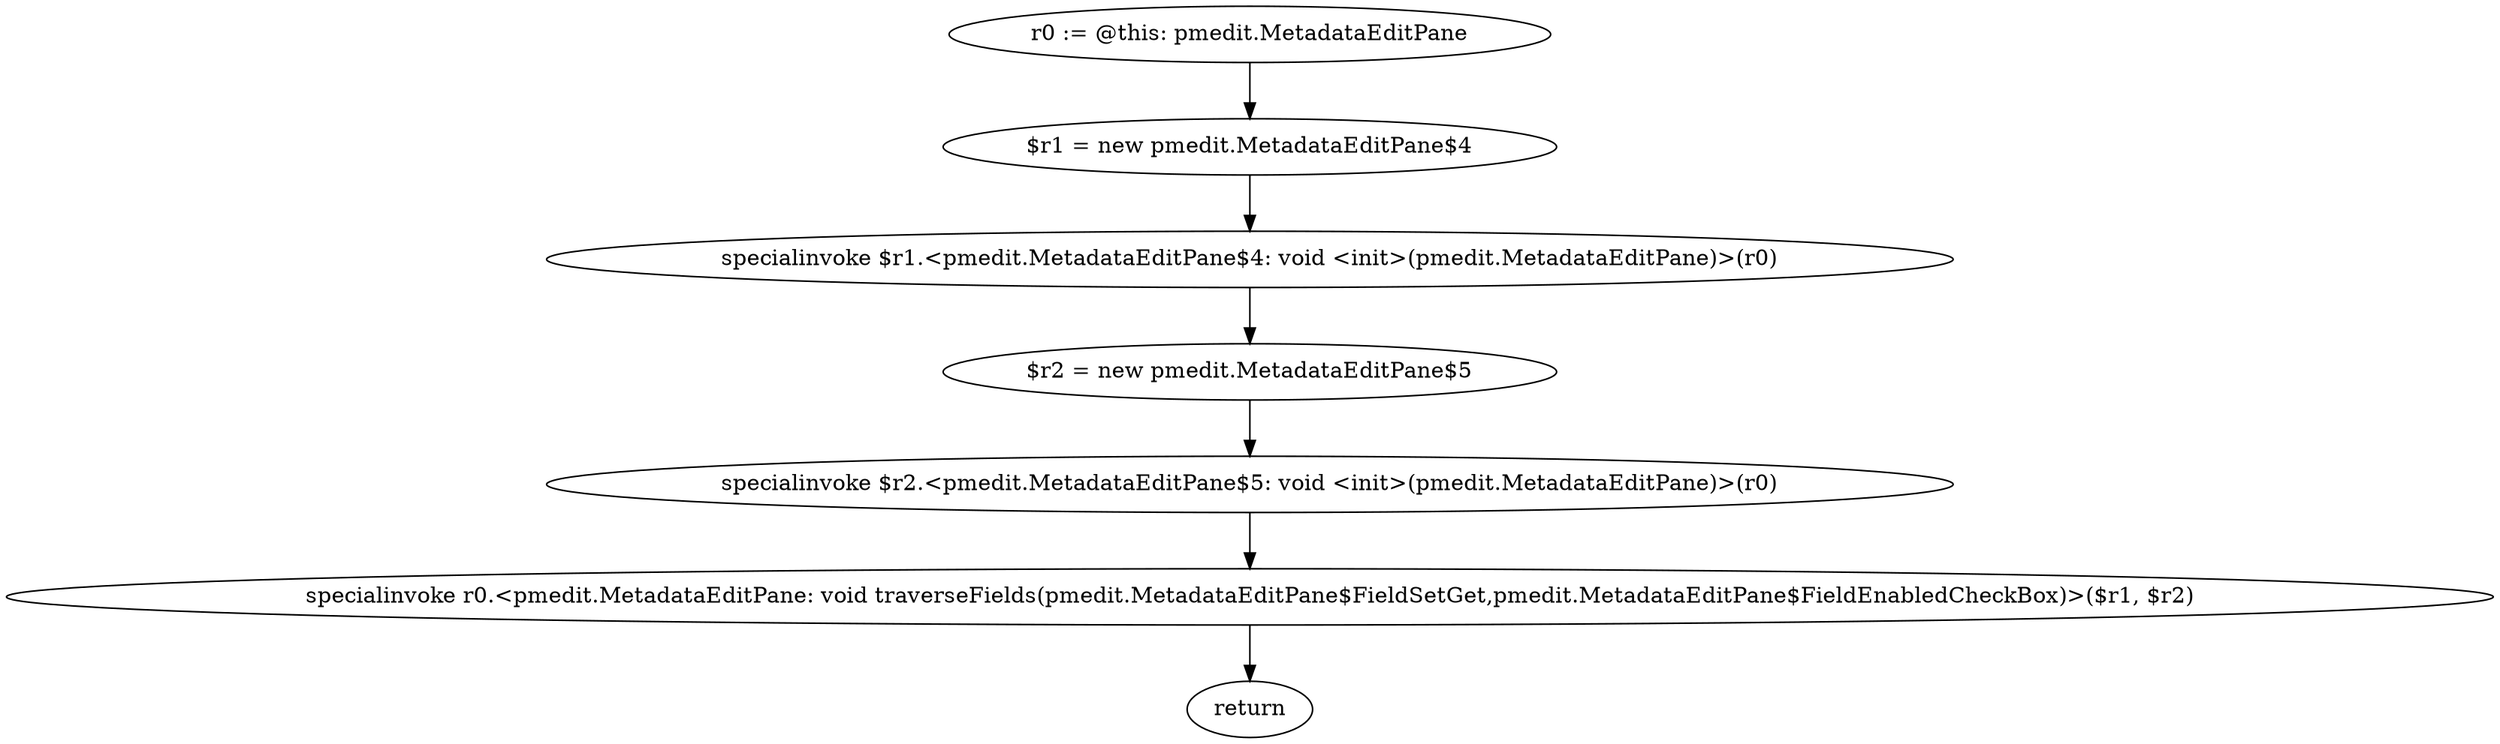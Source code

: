 digraph "unitGraph" {
    "r0 := @this: pmedit.MetadataEditPane"
    "$r1 = new pmedit.MetadataEditPane$4"
    "specialinvoke $r1.<pmedit.MetadataEditPane$4: void <init>(pmedit.MetadataEditPane)>(r0)"
    "$r2 = new pmedit.MetadataEditPane$5"
    "specialinvoke $r2.<pmedit.MetadataEditPane$5: void <init>(pmedit.MetadataEditPane)>(r0)"
    "specialinvoke r0.<pmedit.MetadataEditPane: void traverseFields(pmedit.MetadataEditPane$FieldSetGet,pmedit.MetadataEditPane$FieldEnabledCheckBox)>($r1, $r2)"
    "return"
    "r0 := @this: pmedit.MetadataEditPane"->"$r1 = new pmedit.MetadataEditPane$4";
    "$r1 = new pmedit.MetadataEditPane$4"->"specialinvoke $r1.<pmedit.MetadataEditPane$4: void <init>(pmedit.MetadataEditPane)>(r0)";
    "specialinvoke $r1.<pmedit.MetadataEditPane$4: void <init>(pmedit.MetadataEditPane)>(r0)"->"$r2 = new pmedit.MetadataEditPane$5";
    "$r2 = new pmedit.MetadataEditPane$5"->"specialinvoke $r2.<pmedit.MetadataEditPane$5: void <init>(pmedit.MetadataEditPane)>(r0)";
    "specialinvoke $r2.<pmedit.MetadataEditPane$5: void <init>(pmedit.MetadataEditPane)>(r0)"->"specialinvoke r0.<pmedit.MetadataEditPane: void traverseFields(pmedit.MetadataEditPane$FieldSetGet,pmedit.MetadataEditPane$FieldEnabledCheckBox)>($r1, $r2)";
    "specialinvoke r0.<pmedit.MetadataEditPane: void traverseFields(pmedit.MetadataEditPane$FieldSetGet,pmedit.MetadataEditPane$FieldEnabledCheckBox)>($r1, $r2)"->"return";
}
